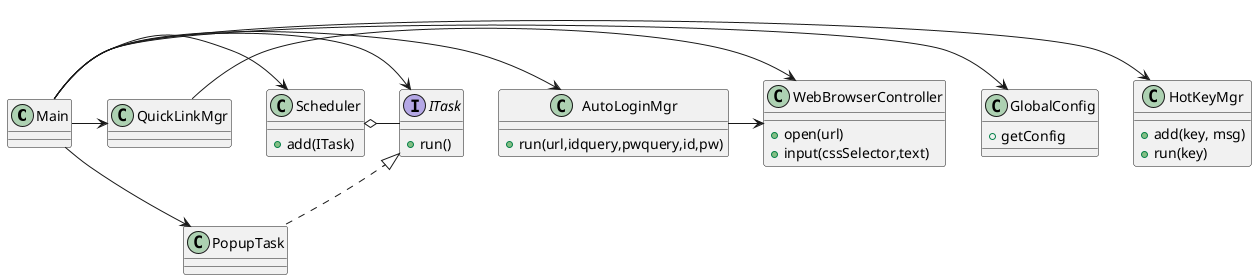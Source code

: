 @startuml

class Main{

}
class GlobalConfig{
    +getConfig
}
class AutoLoginMgr{
    +run(url,idquery,pwquery,id,pw)
}
class HotKeyMgr{
    +add(key, msg)
    +run(key)
}
class WebBrowserController{
    +open(url)
    +input(cssSelector,text)
}
class Scheduler{
    +add(ITask)
}
Interface ITask{
    +run()
}
class PopupTask implements ITask{}


Main->HotKeyMgr
Main->GlobalConfig
Main->AutoLoginMgr
Main->Scheduler
Main->ITask
Main->PopupTask
Main->QuickLinkMgr
AutoLoginMgr->WebBrowserController
QuickLinkMgr->WebBrowserController
Scheduler o- ITask





@enduml
